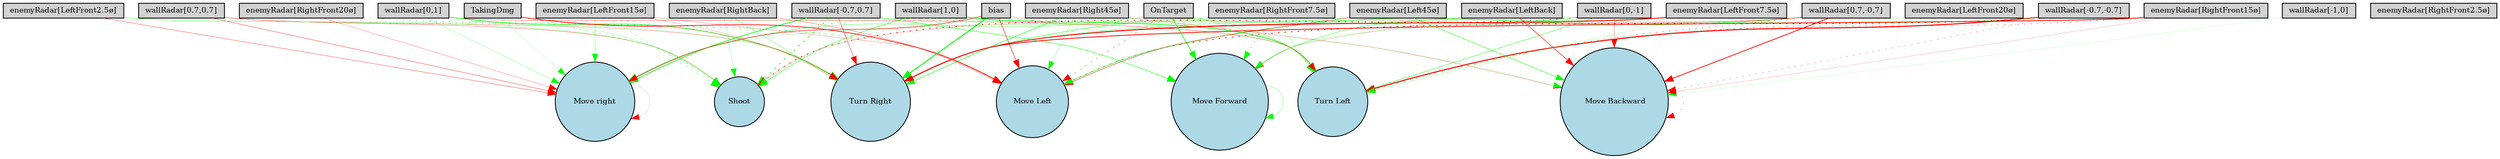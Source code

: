digraph {
	node [fontsize=9 height=0.2 shape=circle width=0.2]
	"wallRadar[1,0]" [fillcolor=lightgray shape=box style=filled]
	"wallRadar[0,1]" [fillcolor=lightgray shape=box style=filled]
	"wallRadar[-1,0]" [fillcolor=lightgray shape=box style=filled]
	"wallRadar[0,-1]" [fillcolor=lightgray shape=box style=filled]
	"wallRadar[0.7,0.7]" [fillcolor=lightgray shape=box style=filled]
	"wallRadar[-0.7,0.7]" [fillcolor=lightgray shape=box style=filled]
	"wallRadar[-0.7,-0.7]" [fillcolor=lightgray shape=box style=filled]
	"wallRadar[0.7,-0.7]" [fillcolor=lightgray shape=box style=filled]
	"enemyRadar[RightBack]" [fillcolor=lightgray shape=box style=filled]
	"enemyRadar[LeftBack]" [fillcolor=lightgray shape=box style=filled]
	"enemyRadar[Right45ø]" [fillcolor=lightgray shape=box style=filled]
	"enemyRadar[Left45ø]" [fillcolor=lightgray shape=box style=filled]
	"enemyRadar[RightFront20ø]" [fillcolor=lightgray shape=box style=filled]
	"enemyRadar[LeftFront20ø]" [fillcolor=lightgray shape=box style=filled]
	"enemyRadar[RightFront15ø]" [fillcolor=lightgray shape=box style=filled]
	"enemyRadar[LeftFront15ø]" [fillcolor=lightgray shape=box style=filled]
	"enemyRadar[RightFront7.5ø]" [fillcolor=lightgray shape=box style=filled]
	"enemyRadar[LeftFront7.5ø]" [fillcolor=lightgray shape=box style=filled]
	"enemyRadar[RightFront2.5ø]" [fillcolor=lightgray shape=box style=filled]
	"enemyRadar[LeftFront2.5ø]" [fillcolor=lightgray shape=box style=filled]
	OnTarget [fillcolor=lightgray shape=box style=filled]
	TakingDmg [fillcolor=lightgray shape=box style=filled]
	bias [fillcolor=lightgray shape=box style=filled]
	Shoot [fillcolor=lightblue style=filled]
	"Move Forward" [fillcolor=lightblue style=filled]
	" Move Backward" [fillcolor=lightblue style=filled]
	"Move Left" [fillcolor=lightblue style=filled]
	"Move right" [fillcolor=lightblue style=filled]
	"Turn Left" [fillcolor=lightblue style=filled]
	"Turn Right" [fillcolor=lightblue style=filled]
	"enemyRadar[LeftBack]" -> "Turn Right" [color=green penwidth=0.3783563789276321 style=solid]
	"wallRadar[0.7,-0.7]" -> "Move Left" [color=green penwidth=0.5356697170749474 style=solid]
	"wallRadar[0,1]" -> Shoot [color=green penwidth=0.19423964666783003 style=solid]
	"enemyRadar[Right45ø]" -> Shoot [color=red penwidth=0.140457433928096 style=dotted]
	"enemyRadar[LeftFront15ø]" -> "Move right" [color=green penwidth=0.30253442364422933 style=solid]
	OnTarget -> "Move Forward" [color=green penwidth=0.7375422879514646 style=solid]
	"enemyRadar[RightFront20ø]" -> "Move right" [color=red penwidth=0.22338067674108814 style=solid]
	"enemyRadar[LeftBack]" -> "Move Forward" [color=red penwidth=0.15960940561029752 style=solid]
	"wallRadar[0,-1]" -> "Turn Right" [color=green penwidth=0.16914273084660908 style=solid]
	"enemyRadar[LeftFront15ø]" -> "Move Left" [color=red penwidth=0.2128474183739128 style=solid]
	"wallRadar[0.7,0.7]" -> "Move Left" [color=green penwidth=0.36016809886074885 style=dotted]
	"enemyRadar[Left45ø]" -> "Move right" [color=green penwidth=0.19032199009013484 style=solid]
	"enemyRadar[RightFront15ø]" -> " Move Backward" [color=red penwidth=0.14053720476580134 style=solid]
	bias -> Shoot [color=green penwidth=0.3080517733035258 style=dotted]
	"wallRadar[0.7,0.7]" -> "Move right" [color=red penwidth=0.359334780046519 style=solid]
	"wallRadar[-0.7,-0.7]" -> "Turn Right" [color=green penwidth=0.27728083262674513 style=solid]
	bias -> "Move right" [color=red penwidth=0.5861952761038975 style=solid]
	"Move Forward" -> "Move Forward" [color=green penwidth=0.24002314058844096 style=solid]
	"wallRadar[0,-1]" -> "Turn Left" [color=green penwidth=0.41131688286877355 style=solid]
	"enemyRadar[RightFront7.5ø]" -> "Move right" [color=green penwidth=0.38956609997403024 style=dotted]
	"wallRadar[1,0]" -> "Turn Left" [color=green penwidth=0.793473324182615 style=solid]
	"enemyRadar[LeftFront2.5ø]" -> "Move right" [color=red penwidth=0.32588646686482803 style=solid]
	"wallRadar[-0.7,0.7]" -> "Move right" [color=green penwidth=0.8162754376348866 style=solid]
	"wallRadar[-0.7,-0.7]" -> " Move Backward" [color=red penwidth=0.2712810591915812 style=dotted]
	"wallRadar[0,1]" -> "Turn Left" [color=red penwidth=0.31144391154622597 style=solid]
	"enemyRadar[LeftFront15ø]" -> Shoot [color=green penwidth=0.369294097988609 style=dotted]
	"wallRadar[0.7,-0.7]" -> "Turn Left" [color=red penwidth=0.3799572328530071 style=dotted]
	"enemyRadar[RightBack]" -> Shoot [color=green penwidth=0.20229955276507078 style=solid]
	"wallRadar[0.7,-0.7]" -> " Move Backward" [color=red penwidth=0.8974240454450514 style=solid]
	bias -> " Move Backward" [color=green penwidth=0.13788330134766164 style=solid]
	" Move Backward" -> " Move Backward" [color=red penwidth=0.2477849436302718 style=dotted]
	"enemyRadar[LeftFront15ø]" -> "Turn Right" [color=red penwidth=0.174522547422666 style=solid]
	OnTarget -> "Move Left" [color=red penwidth=0.34817458053770667 style=dotted]
	"enemyRadar[LeftFront2.5ø]" -> Shoot [color=green penwidth=0.26196938314405266 style=solid]
	"enemyRadar[LeftFront20ø]" -> "Move Left" [color=green penwidth=0.21034266386225436 style=dotted]
	"wallRadar[0.7,-0.7]" -> "Turn Right" [color=red penwidth=0.4444090496026003 style=solid]
	"enemyRadar[RightFront15ø]" -> "Turn Right" [color=red penwidth=0.9321417614402661 style=solid]
	"enemyRadar[LeftFront20ø]" -> "Turn Left" [color=green penwidth=0.11462505971332014 style=solid]
	"enemyRadar[RightFront7.5ø]" -> "Move Forward" [color=green penwidth=0.5804983067925823 style=dotted]
	"wallRadar[-0.7,0.7]" -> "Turn Left" [color=green penwidth=0.3453413103146826 style=dotted]
	"enemyRadar[Right45ø]" -> "Move Left" [color=green penwidth=0.19968559400166455 style=solid]
	"enemyRadar[LeftFront2.5ø]" -> "Turn Right" [color=green penwidth=0.15974497223218653 style=solid]
	"enemyRadar[RightFront20ø]" -> "Move Left" [color=green penwidth=0.18680124587522096 style=dotted]
	TakingDmg -> "Move right" [color=green penwidth=0.12821884963260188 style=solid]
	"wallRadar[0.7,0.7]" -> Shoot [color=red penwidth=0.2734803637612956 style=solid]
	"enemyRadar[Left45ø]" -> "Move Left" [color=red penwidth=0.4353603888578288 style=solid]
	OnTarget -> "Turn Left" [color=green penwidth=0.291850408148814 style=solid]
	"Move right" -> "Move right" [color=red penwidth=0.10576641525104338 style=solid]
	TakingDmg -> Shoot [color=green penwidth=0.41742175834734563 style=dotted]
	"enemyRadar[LeftFront7.5ø]" -> "Turn Right" [color=red penwidth=0.9981927075213722 style=solid]
	bias -> "Turn Left" [color=red penwidth=0.14501018151411652 style=solid]
	"wallRadar[0,1]" -> "Turn Right" [color=green penwidth=0.6805185625866922 style=solid]
	"enemyRadar[LeftFront15ø]" -> "Turn Left" [color=green penwidth=0.12119897409393632 style=solid]
	"wallRadar[-0.7,-0.7]" -> "Move Left" [color=red penwidth=0.8251153186555457 style=dotted]
	"enemyRadar[LeftFront7.5ø]" -> "Move Forward" [color=green penwidth=0.23724854797901238 style=solid]
	"enemyRadar[Right45ø]" -> " Move Backward" [color=red penwidth=0.23277098112237454 style=solid]
	OnTarget -> "Move right" [color=green penwidth=0.30928966804765234 style=solid]
	"wallRadar[0,-1]" -> Shoot [color=red penwidth=0.7497370207484956 style=dotted]
	bias -> "Turn Right" [color=green penwidth=1.0882290715157552 style=solid]
	"enemyRadar[RightFront7.5ø]" -> "Turn Left" [color=green penwidth=0.22219268543270404 style=solid]
	"wallRadar[-0.7,0.7]" -> "Move Forward" [color=green penwidth=0.47771947932671077 style=solid]
	TakingDmg -> "Turn Right" [color=red penwidth=0.15680818753686016 style=solid]
	TakingDmg -> "Move Forward" [color=green penwidth=0.17483836047752938 style=dotted]
	"enemyRadar[LeftFront7.5ø]" -> "Turn Left" [color=green penwidth=0.1652987543129414 style=solid]
	bias -> "Move Left" [color=red penwidth=0.5457411489009202 style=solid]
	"wallRadar[-0.7,-0.7]" -> "Turn Left" [color=red penwidth=1.2297138476556904 style=solid]
	"enemyRadar[RightBack]" -> "Move Left" [color=red penwidth=0.27480732043344525 style=solid]
	"enemyRadar[LeftBack]" -> Shoot [color=red penwidth=0.15542244548494505 style=solid]
	"enemyRadar[RightFront20ø]" -> "Turn Right" [color=red penwidth=0.170918116685055 style=dotted]
	"wallRadar[0,1]" -> "Move right" [color=green penwidth=0.20040467764720496 style=solid]
	"wallRadar[-0.7,0.7]" -> "Turn Right" [color=red penwidth=0.39038773131474513 style=solid]
	"enemyRadar[Left45ø]" -> " Move Backward" [color=green penwidth=0.46513798804328865 style=solid]
	"wallRadar[0.7,0.7]" -> "Turn Right" [color=red penwidth=0.22747571374915543 style=solid]
	"enemyRadar[RightBack]" -> "Turn Right" [color=green penwidth=0.28934074234270396 style=solid]
	TakingDmg -> "Move Left" [color=red penwidth=0.8123982594537624 style=solid]
	"wallRadar[-1,0]" -> " Move Backward" [color=green penwidth=0.10132257176212574 style=solid]
	"wallRadar[1,0]" -> Shoot [color=green penwidth=0.4482361738270516 style=solid]
	"enemyRadar[Right45ø]" -> "Turn Right" [color=green penwidth=0.5555267939503702 style=solid]
	"enemyRadar[RightFront15ø]" -> "Turn Left" [color=red penwidth=0.3457253525911407 style=dotted]
	"wallRadar[-0.7,0.7]" -> Shoot [color=green penwidth=0.7801901949337069 style=dotted]
	"enemyRadar[LeftBack]" -> " Move Backward" [color=red penwidth=0.5855210402211886 style=solid]
	"wallRadar[0,-1]" -> " Move Backward" [color=red penwidth=0.3078271654020882 style=solid]
	"wallRadar[0,-1]" -> "Move Forward" [color=green penwidth=0.3743356913918181 style=solid]
}
